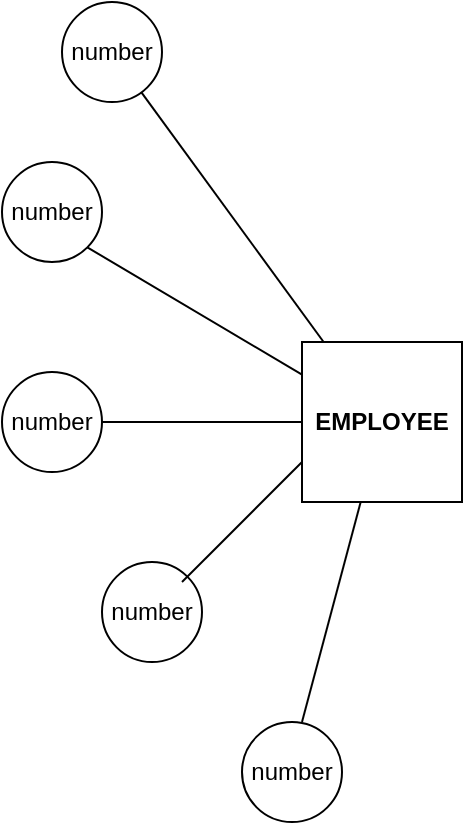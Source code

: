 <mxfile version="21.8.1" type="github">
  <diagram id="R2lEEEUBdFMjLlhIrx00" name="Page-1">
    <mxGraphModel dx="1432" dy="830" grid="1" gridSize="10" guides="1" tooltips="1" connect="1" arrows="1" fold="1" page="1" pageScale="1" pageWidth="850" pageHeight="1100" math="0" shadow="0" extFonts="Permanent Marker^https://fonts.googleapis.com/css?family=Permanent+Marker">
      <root>
        <mxCell id="0" />
        <mxCell id="1" parent="0" />
        <mxCell id="i7j0BWkb8BHngf7Q0tZu-2" value="EMPLOYEE" style="whiteSpace=wrap;html=1;aspect=fixed;fontStyle=1;fontFamily=Helvetica;" vertex="1" parent="1">
          <mxGeometry x="190" y="660" width="80" height="80" as="geometry" />
        </mxCell>
        <mxCell id="i7j0BWkb8BHngf7Q0tZu-3" value="number" style="ellipse;whiteSpace=wrap;html=1;aspect=fixed;" vertex="1" parent="1">
          <mxGeometry x="160" y="850" width="50" height="50" as="geometry" />
        </mxCell>
        <mxCell id="i7j0BWkb8BHngf7Q0tZu-4" value="number" style="ellipse;whiteSpace=wrap;html=1;aspect=fixed;" vertex="1" parent="1">
          <mxGeometry x="70" y="490" width="50" height="50" as="geometry" />
        </mxCell>
        <mxCell id="i7j0BWkb8BHngf7Q0tZu-5" value="number" style="ellipse;whiteSpace=wrap;html=1;aspect=fixed;" vertex="1" parent="1">
          <mxGeometry x="90" y="770" width="50" height="50" as="geometry" />
        </mxCell>
        <mxCell id="i7j0BWkb8BHngf7Q0tZu-6" value="number" style="ellipse;whiteSpace=wrap;html=1;aspect=fixed;" vertex="1" parent="1">
          <mxGeometry x="40" y="675" width="50" height="50" as="geometry" />
        </mxCell>
        <mxCell id="i7j0BWkb8BHngf7Q0tZu-7" value="number" style="ellipse;whiteSpace=wrap;html=1;aspect=fixed;" vertex="1" parent="1">
          <mxGeometry x="40" y="570" width="50" height="50" as="geometry" />
        </mxCell>
        <mxCell id="i7j0BWkb8BHngf7Q0tZu-9" value="" style="endArrow=none;html=1;rounded=0;" edge="1" parent="1" source="i7j0BWkb8BHngf7Q0tZu-4" target="i7j0BWkb8BHngf7Q0tZu-2">
          <mxGeometry width="50" height="50" relative="1" as="geometry">
            <mxPoint x="400" y="660" as="sourcePoint" />
            <mxPoint x="200" y="650" as="targetPoint" />
          </mxGeometry>
        </mxCell>
        <mxCell id="i7j0BWkb8BHngf7Q0tZu-10" value="" style="endArrow=none;html=1;rounded=0;exitX=1;exitY=1;exitDx=0;exitDy=0;" edge="1" parent="1" source="i7j0BWkb8BHngf7Q0tZu-7" target="i7j0BWkb8BHngf7Q0tZu-2">
          <mxGeometry width="50" height="50" relative="1" as="geometry">
            <mxPoint x="90" y="590" as="sourcePoint" />
            <mxPoint x="181" y="715" as="targetPoint" />
          </mxGeometry>
        </mxCell>
        <mxCell id="i7j0BWkb8BHngf7Q0tZu-11" value="" style="endArrow=none;html=1;rounded=0;entryX=0;entryY=0.75;entryDx=0;entryDy=0;" edge="1" parent="1" target="i7j0BWkb8BHngf7Q0tZu-2">
          <mxGeometry width="50" height="50" relative="1" as="geometry">
            <mxPoint x="130" y="780" as="sourcePoint" />
            <mxPoint x="180" y="730" as="targetPoint" />
          </mxGeometry>
        </mxCell>
        <mxCell id="i7j0BWkb8BHngf7Q0tZu-12" value="" style="endArrow=none;html=1;rounded=0;exitX=1;exitY=0.5;exitDx=0;exitDy=0;" edge="1" parent="1" source="i7j0BWkb8BHngf7Q0tZu-6" target="i7j0BWkb8BHngf7Q0tZu-2">
          <mxGeometry width="50" height="50" relative="1" as="geometry">
            <mxPoint x="70" y="740" as="sourcePoint" />
            <mxPoint x="120" y="690" as="targetPoint" />
          </mxGeometry>
        </mxCell>
        <mxCell id="i7j0BWkb8BHngf7Q0tZu-13" value="" style="endArrow=none;html=1;rounded=0;" edge="1" parent="1" target="i7j0BWkb8BHngf7Q0tZu-2">
          <mxGeometry width="50" height="50" relative="1" as="geometry">
            <mxPoint x="190" y="850" as="sourcePoint" />
            <mxPoint x="240" y="800" as="targetPoint" />
          </mxGeometry>
        </mxCell>
      </root>
    </mxGraphModel>
  </diagram>
</mxfile>
